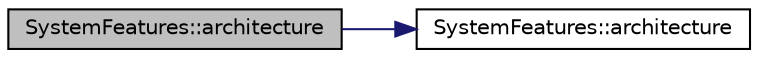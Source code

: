 digraph "SystemFeatures::architecture"
{
  edge [fontname="Helvetica",fontsize="10",labelfontname="Helvetica",labelfontsize="10"];
  node [fontname="Helvetica",fontsize="10",shape=record];
  rankdir="LR";
  Node12 [label="SystemFeatures::architecture",height=0.2,width=0.4,color="black", fillcolor="grey75", style="filled", fontcolor="black"];
  Node12 -> Node13 [color="midnightblue",fontsize="10",style="solid",fontname="Helvetica"];
  Node13 [label="SystemFeatures::architecture",height=0.2,width=0.4,color="black", fillcolor="white", style="filled",URL="$d4/df2/class_system_features.html#a527dd53206f5b67907472edb6ef07299"];
}
